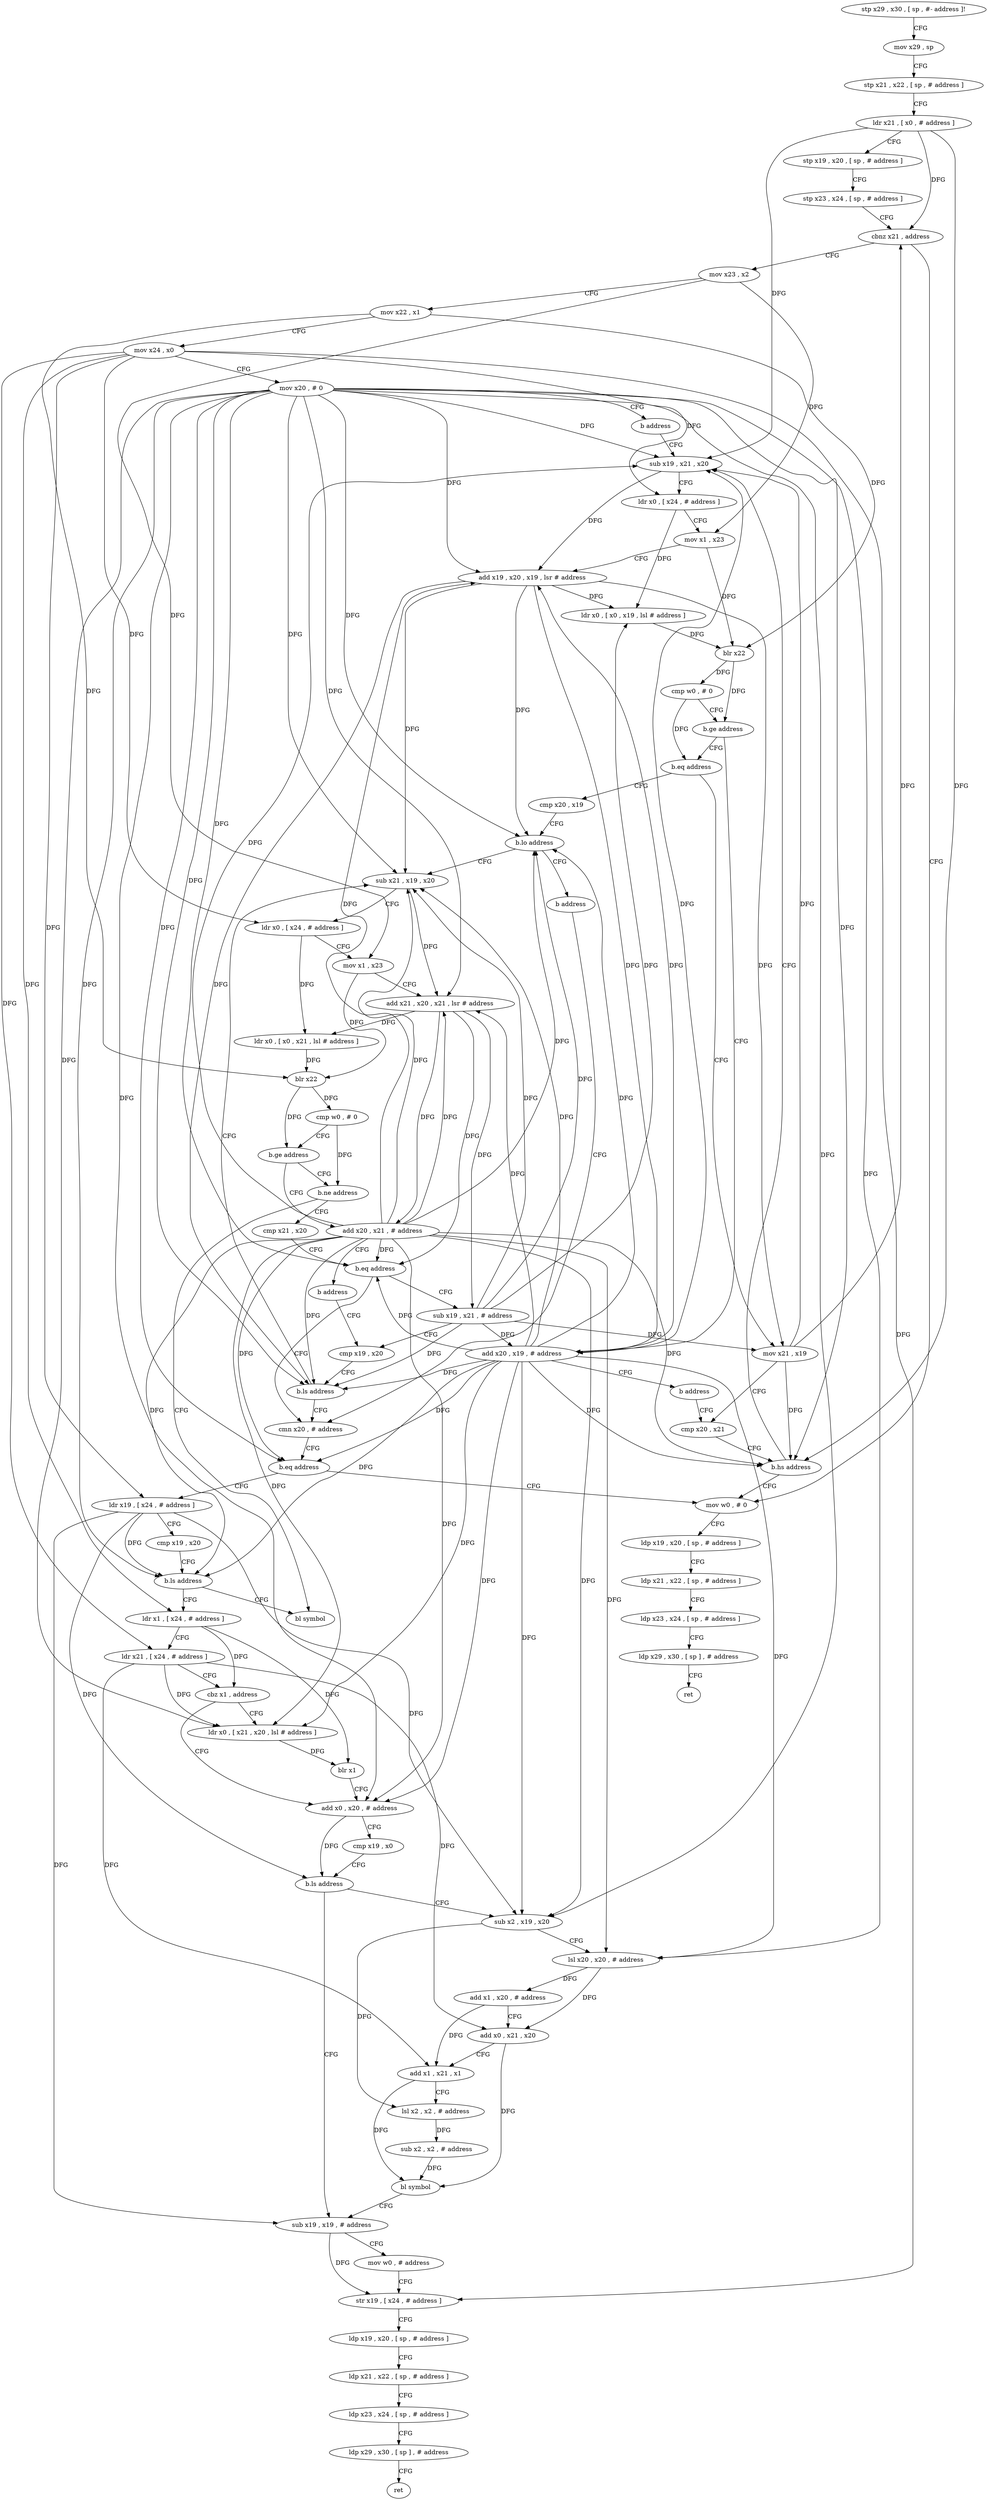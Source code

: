 digraph "func" {
"161008" [label = "stp x29 , x30 , [ sp , #- address ]!" ]
"161012" [label = "mov x29 , sp" ]
"161016" [label = "stp x21 , x22 , [ sp , # address ]" ]
"161020" [label = "ldr x21 , [ x0 , # address ]" ]
"161024" [label = "stp x19 , x20 , [ sp , # address ]" ]
"161028" [label = "stp x23 , x24 , [ sp , # address ]" ]
"161032" [label = "cbnz x21 , address" ]
"161064" [label = "mov x23 , x2" ]
"161036" [label = "mov w0 , # 0" ]
"161068" [label = "mov x22 , x1" ]
"161072" [label = "mov x24 , x0" ]
"161076" [label = "mov x20 , # 0" ]
"161080" [label = "b address" ]
"161104" [label = "sub x19 , x21 , x20" ]
"161040" [label = "ldp x19 , x20 , [ sp , # address ]" ]
"161044" [label = "ldp x21 , x22 , [ sp , # address ]" ]
"161048" [label = "ldp x23 , x24 , [ sp , # address ]" ]
"161052" [label = "ldp x29 , x30 , [ sp ] , # address" ]
"161056" [label = "ret" ]
"161108" [label = "ldr x0 , [ x24 , # address ]" ]
"161112" [label = "mov x1 , x23" ]
"161116" [label = "add x19 , x20 , x19 , lsr # address" ]
"161120" [label = "ldr x0 , [ x0 , x19 , lsl # address ]" ]
"161124" [label = "blr x22" ]
"161128" [label = "cmp w0 , # 0" ]
"161132" [label = "b.ge address" ]
"161088" [label = "b.eq address" ]
"161136" [label = "add x20 , x19 , # address" ]
"161144" [label = "cmp x20 , x19" ]
"161092" [label = "mov x21 , x19" ]
"161140" [label = "b address" ]
"161096" [label = "cmp x20 , x21" ]
"161148" [label = "b.lo address" ]
"161184" [label = "sub x21 , x19 , x20" ]
"161152" [label = "b address" ]
"161100" [label = "b.hs address" ]
"161188" [label = "ldr x0 , [ x24 , # address ]" ]
"161192" [label = "mov x1 , x23" ]
"161196" [label = "add x21 , x20 , x21 , lsr # address" ]
"161200" [label = "ldr x0 , [ x0 , x21 , lsl # address ]" ]
"161204" [label = "blr x22" ]
"161208" [label = "cmp w0 , # 0" ]
"161212" [label = "b.ge address" ]
"161160" [label = "b.ne address" ]
"161216" [label = "add x20 , x21 , # address" ]
"161224" [label = "cmn x20 , # address" ]
"161340" [label = "bl symbol" ]
"161164" [label = "cmp x21 , x20" ]
"161220" [label = "b address" ]
"161176" [label = "cmp x19 , x20" ]
"161228" [label = "b.eq address" ]
"161232" [label = "ldr x19 , [ x24 , # address ]" ]
"161168" [label = "b.eq address" ]
"161172" [label = "sub x19 , x21 , # address" ]
"161180" [label = "b.ls address" ]
"161236" [label = "cmp x19 , x20" ]
"161240" [label = "b.ls address" ]
"161244" [label = "ldr x1 , [ x24 , # address ]" ]
"161248" [label = "ldr x21 , [ x24 , # address ]" ]
"161252" [label = "cbz x1 , address" ]
"161264" [label = "add x0 , x20 , # address" ]
"161256" [label = "ldr x0 , [ x21 , x20 , lsl # address ]" ]
"161268" [label = "cmp x19 , x0" ]
"161272" [label = "b.ls address" ]
"161308" [label = "sub x19 , x19 , # address" ]
"161276" [label = "sub x2 , x19 , x20" ]
"161260" [label = "blr x1" ]
"161312" [label = "mov w0 , # address" ]
"161316" [label = "str x19 , [ x24 , # address ]" ]
"161320" [label = "ldp x19 , x20 , [ sp , # address ]" ]
"161324" [label = "ldp x21 , x22 , [ sp , # address ]" ]
"161328" [label = "ldp x23 , x24 , [ sp , # address ]" ]
"161332" [label = "ldp x29 , x30 , [ sp ] , # address" ]
"161336" [label = "ret" ]
"161280" [label = "lsl x20 , x20 , # address" ]
"161284" [label = "add x1 , x20 , # address" ]
"161288" [label = "add x0 , x21 , x20" ]
"161292" [label = "add x1 , x21 , x1" ]
"161296" [label = "lsl x2 , x2 , # address" ]
"161300" [label = "sub x2 , x2 , # address" ]
"161304" [label = "bl symbol" ]
"161008" -> "161012" [ label = "CFG" ]
"161012" -> "161016" [ label = "CFG" ]
"161016" -> "161020" [ label = "CFG" ]
"161020" -> "161024" [ label = "CFG" ]
"161020" -> "161032" [ label = "DFG" ]
"161020" -> "161104" [ label = "DFG" ]
"161020" -> "161100" [ label = "DFG" ]
"161024" -> "161028" [ label = "CFG" ]
"161028" -> "161032" [ label = "CFG" ]
"161032" -> "161064" [ label = "CFG" ]
"161032" -> "161036" [ label = "CFG" ]
"161064" -> "161068" [ label = "CFG" ]
"161064" -> "161112" [ label = "DFG" ]
"161064" -> "161192" [ label = "DFG" ]
"161036" -> "161040" [ label = "CFG" ]
"161068" -> "161072" [ label = "CFG" ]
"161068" -> "161124" [ label = "DFG" ]
"161068" -> "161204" [ label = "DFG" ]
"161072" -> "161076" [ label = "CFG" ]
"161072" -> "161108" [ label = "DFG" ]
"161072" -> "161188" [ label = "DFG" ]
"161072" -> "161232" [ label = "DFG" ]
"161072" -> "161244" [ label = "DFG" ]
"161072" -> "161248" [ label = "DFG" ]
"161072" -> "161316" [ label = "DFG" ]
"161076" -> "161080" [ label = "CFG" ]
"161076" -> "161104" [ label = "DFG" ]
"161076" -> "161116" [ label = "DFG" ]
"161076" -> "161148" [ label = "DFG" ]
"161076" -> "161100" [ label = "DFG" ]
"161076" -> "161184" [ label = "DFG" ]
"161076" -> "161196" [ label = "DFG" ]
"161076" -> "161228" [ label = "DFG" ]
"161076" -> "161168" [ label = "DFG" ]
"161076" -> "161180" [ label = "DFG" ]
"161076" -> "161240" [ label = "DFG" ]
"161076" -> "161264" [ label = "DFG" ]
"161076" -> "161256" [ label = "DFG" ]
"161076" -> "161276" [ label = "DFG" ]
"161076" -> "161280" [ label = "DFG" ]
"161080" -> "161104" [ label = "CFG" ]
"161104" -> "161108" [ label = "CFG" ]
"161104" -> "161116" [ label = "DFG" ]
"161040" -> "161044" [ label = "CFG" ]
"161044" -> "161048" [ label = "CFG" ]
"161048" -> "161052" [ label = "CFG" ]
"161052" -> "161056" [ label = "CFG" ]
"161108" -> "161112" [ label = "CFG" ]
"161108" -> "161120" [ label = "DFG" ]
"161112" -> "161116" [ label = "CFG" ]
"161112" -> "161124" [ label = "DFG" ]
"161116" -> "161120" [ label = "DFG" ]
"161116" -> "161136" [ label = "DFG" ]
"161116" -> "161148" [ label = "DFG" ]
"161116" -> "161092" [ label = "DFG" ]
"161116" -> "161184" [ label = "DFG" ]
"161116" -> "161180" [ label = "DFG" ]
"161120" -> "161124" [ label = "DFG" ]
"161124" -> "161128" [ label = "DFG" ]
"161124" -> "161132" [ label = "DFG" ]
"161128" -> "161132" [ label = "CFG" ]
"161128" -> "161088" [ label = "DFG" ]
"161132" -> "161088" [ label = "CFG" ]
"161132" -> "161136" [ label = "CFG" ]
"161088" -> "161144" [ label = "CFG" ]
"161088" -> "161092" [ label = "CFG" ]
"161136" -> "161140" [ label = "CFG" ]
"161136" -> "161104" [ label = "DFG" ]
"161136" -> "161116" [ label = "DFG" ]
"161136" -> "161148" [ label = "DFG" ]
"161136" -> "161100" [ label = "DFG" ]
"161136" -> "161184" [ label = "DFG" ]
"161136" -> "161196" [ label = "DFG" ]
"161136" -> "161228" [ label = "DFG" ]
"161136" -> "161168" [ label = "DFG" ]
"161136" -> "161180" [ label = "DFG" ]
"161136" -> "161240" [ label = "DFG" ]
"161136" -> "161264" [ label = "DFG" ]
"161136" -> "161256" [ label = "DFG" ]
"161136" -> "161276" [ label = "DFG" ]
"161136" -> "161280" [ label = "DFG" ]
"161144" -> "161148" [ label = "CFG" ]
"161092" -> "161096" [ label = "CFG" ]
"161092" -> "161032" [ label = "DFG" ]
"161092" -> "161104" [ label = "DFG" ]
"161092" -> "161100" [ label = "DFG" ]
"161140" -> "161096" [ label = "CFG" ]
"161096" -> "161100" [ label = "CFG" ]
"161148" -> "161184" [ label = "CFG" ]
"161148" -> "161152" [ label = "CFG" ]
"161184" -> "161188" [ label = "CFG" ]
"161184" -> "161196" [ label = "DFG" ]
"161152" -> "161224" [ label = "CFG" ]
"161100" -> "161036" [ label = "CFG" ]
"161100" -> "161104" [ label = "CFG" ]
"161188" -> "161192" [ label = "CFG" ]
"161188" -> "161200" [ label = "DFG" ]
"161192" -> "161196" [ label = "CFG" ]
"161192" -> "161204" [ label = "DFG" ]
"161196" -> "161200" [ label = "DFG" ]
"161196" -> "161216" [ label = "DFG" ]
"161196" -> "161168" [ label = "DFG" ]
"161196" -> "161172" [ label = "DFG" ]
"161200" -> "161204" [ label = "DFG" ]
"161204" -> "161208" [ label = "DFG" ]
"161204" -> "161212" [ label = "DFG" ]
"161208" -> "161212" [ label = "CFG" ]
"161208" -> "161160" [ label = "DFG" ]
"161212" -> "161160" [ label = "CFG" ]
"161212" -> "161216" [ label = "CFG" ]
"161160" -> "161340" [ label = "CFG" ]
"161160" -> "161164" [ label = "CFG" ]
"161216" -> "161220" [ label = "CFG" ]
"161216" -> "161104" [ label = "DFG" ]
"161216" -> "161184" [ label = "DFG" ]
"161216" -> "161116" [ label = "DFG" ]
"161216" -> "161148" [ label = "DFG" ]
"161216" -> "161100" [ label = "DFG" ]
"161216" -> "161196" [ label = "DFG" ]
"161216" -> "161228" [ label = "DFG" ]
"161216" -> "161168" [ label = "DFG" ]
"161216" -> "161180" [ label = "DFG" ]
"161216" -> "161240" [ label = "DFG" ]
"161216" -> "161264" [ label = "DFG" ]
"161216" -> "161256" [ label = "DFG" ]
"161216" -> "161276" [ label = "DFG" ]
"161216" -> "161280" [ label = "DFG" ]
"161224" -> "161228" [ label = "CFG" ]
"161164" -> "161168" [ label = "CFG" ]
"161220" -> "161176" [ label = "CFG" ]
"161176" -> "161180" [ label = "CFG" ]
"161228" -> "161036" [ label = "CFG" ]
"161228" -> "161232" [ label = "CFG" ]
"161232" -> "161236" [ label = "CFG" ]
"161232" -> "161240" [ label = "DFG" ]
"161232" -> "161272" [ label = "DFG" ]
"161232" -> "161308" [ label = "DFG" ]
"161232" -> "161276" [ label = "DFG" ]
"161168" -> "161224" [ label = "CFG" ]
"161168" -> "161172" [ label = "CFG" ]
"161172" -> "161176" [ label = "CFG" ]
"161172" -> "161120" [ label = "DFG" ]
"161172" -> "161136" [ label = "DFG" ]
"161172" -> "161148" [ label = "DFG" ]
"161172" -> "161092" [ label = "DFG" ]
"161172" -> "161184" [ label = "DFG" ]
"161172" -> "161180" [ label = "DFG" ]
"161180" -> "161224" [ label = "CFG" ]
"161180" -> "161184" [ label = "CFG" ]
"161236" -> "161240" [ label = "CFG" ]
"161240" -> "161340" [ label = "CFG" ]
"161240" -> "161244" [ label = "CFG" ]
"161244" -> "161248" [ label = "CFG" ]
"161244" -> "161252" [ label = "DFG" ]
"161244" -> "161260" [ label = "DFG" ]
"161248" -> "161252" [ label = "CFG" ]
"161248" -> "161256" [ label = "DFG" ]
"161248" -> "161288" [ label = "DFG" ]
"161248" -> "161292" [ label = "DFG" ]
"161252" -> "161264" [ label = "CFG" ]
"161252" -> "161256" [ label = "CFG" ]
"161264" -> "161268" [ label = "CFG" ]
"161264" -> "161272" [ label = "DFG" ]
"161256" -> "161260" [ label = "DFG" ]
"161268" -> "161272" [ label = "CFG" ]
"161272" -> "161308" [ label = "CFG" ]
"161272" -> "161276" [ label = "CFG" ]
"161308" -> "161312" [ label = "CFG" ]
"161308" -> "161316" [ label = "DFG" ]
"161276" -> "161280" [ label = "CFG" ]
"161276" -> "161296" [ label = "DFG" ]
"161260" -> "161264" [ label = "CFG" ]
"161312" -> "161316" [ label = "CFG" ]
"161316" -> "161320" [ label = "CFG" ]
"161320" -> "161324" [ label = "CFG" ]
"161324" -> "161328" [ label = "CFG" ]
"161328" -> "161332" [ label = "CFG" ]
"161332" -> "161336" [ label = "CFG" ]
"161280" -> "161284" [ label = "DFG" ]
"161280" -> "161288" [ label = "DFG" ]
"161284" -> "161288" [ label = "CFG" ]
"161284" -> "161292" [ label = "DFG" ]
"161288" -> "161292" [ label = "CFG" ]
"161288" -> "161304" [ label = "DFG" ]
"161292" -> "161296" [ label = "CFG" ]
"161292" -> "161304" [ label = "DFG" ]
"161296" -> "161300" [ label = "DFG" ]
"161300" -> "161304" [ label = "DFG" ]
"161304" -> "161308" [ label = "CFG" ]
}
